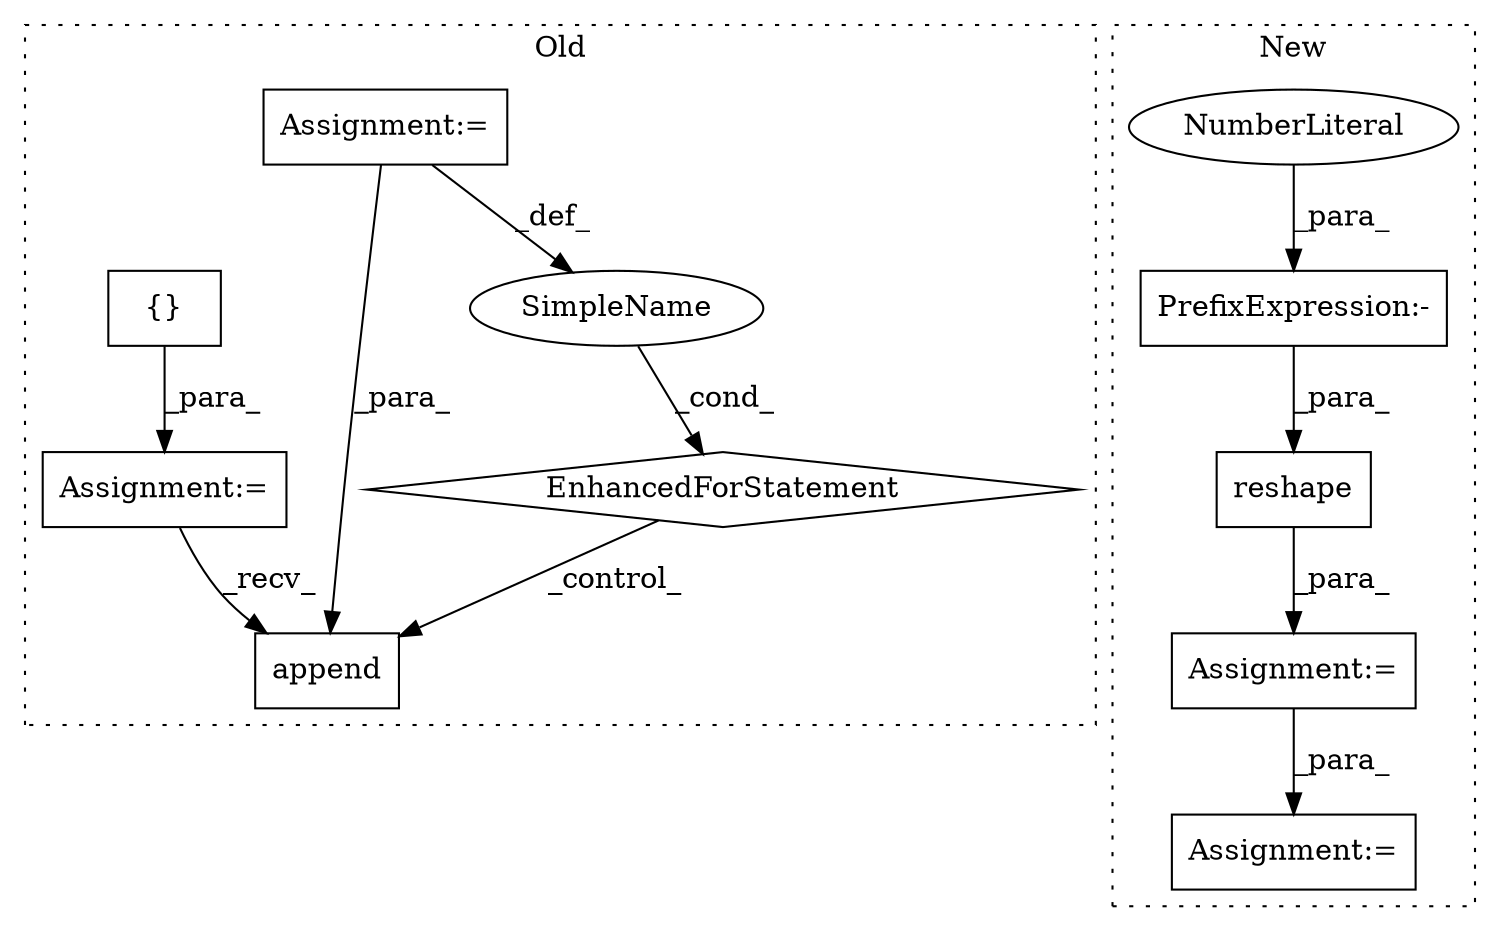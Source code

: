 digraph G {
subgraph cluster0 {
1 [label="append" a="32" s="9962,10122" l="7,1" shape="box"];
4 [label="EnhancedForStatement" a="70" s="9845,9932" l="57,2" shape="diamond"];
5 [label="Assignment:=" a="7" s="8877" l="1" shape="box"];
6 [label="SimpleName" a="42" s="9906" l="6" shape="ellipse"];
7 [label="Assignment:=" a="7" s="8916" l="1" shape="box"];
8 [label="{}" a="4" s="8926" l="2" shape="box"];
label = "Old";
style="dotted";
}
subgraph cluster1 {
2 [label="reshape" a="32" s="8929,8958" l="13,2" shape="box"];
3 [label="Assignment:=" a="7" s="9065" l="1" shape="box"];
9 [label="PrefixExpression:-" a="38" s="8942" l="1" shape="box"];
10 [label="NumberLiteral" a="34" s="8943" l="1" shape="ellipse"];
11 [label="Assignment:=" a="7" s="8842" l="1" shape="box"];
label = "New";
style="dotted";
}
2 -> 11 [label="_para_"];
4 -> 1 [label="_control_"];
5 -> 6 [label="_def_"];
5 -> 1 [label="_para_"];
6 -> 4 [label="_cond_"];
7 -> 1 [label="_recv_"];
8 -> 7 [label="_para_"];
9 -> 2 [label="_para_"];
10 -> 9 [label="_para_"];
11 -> 3 [label="_para_"];
}